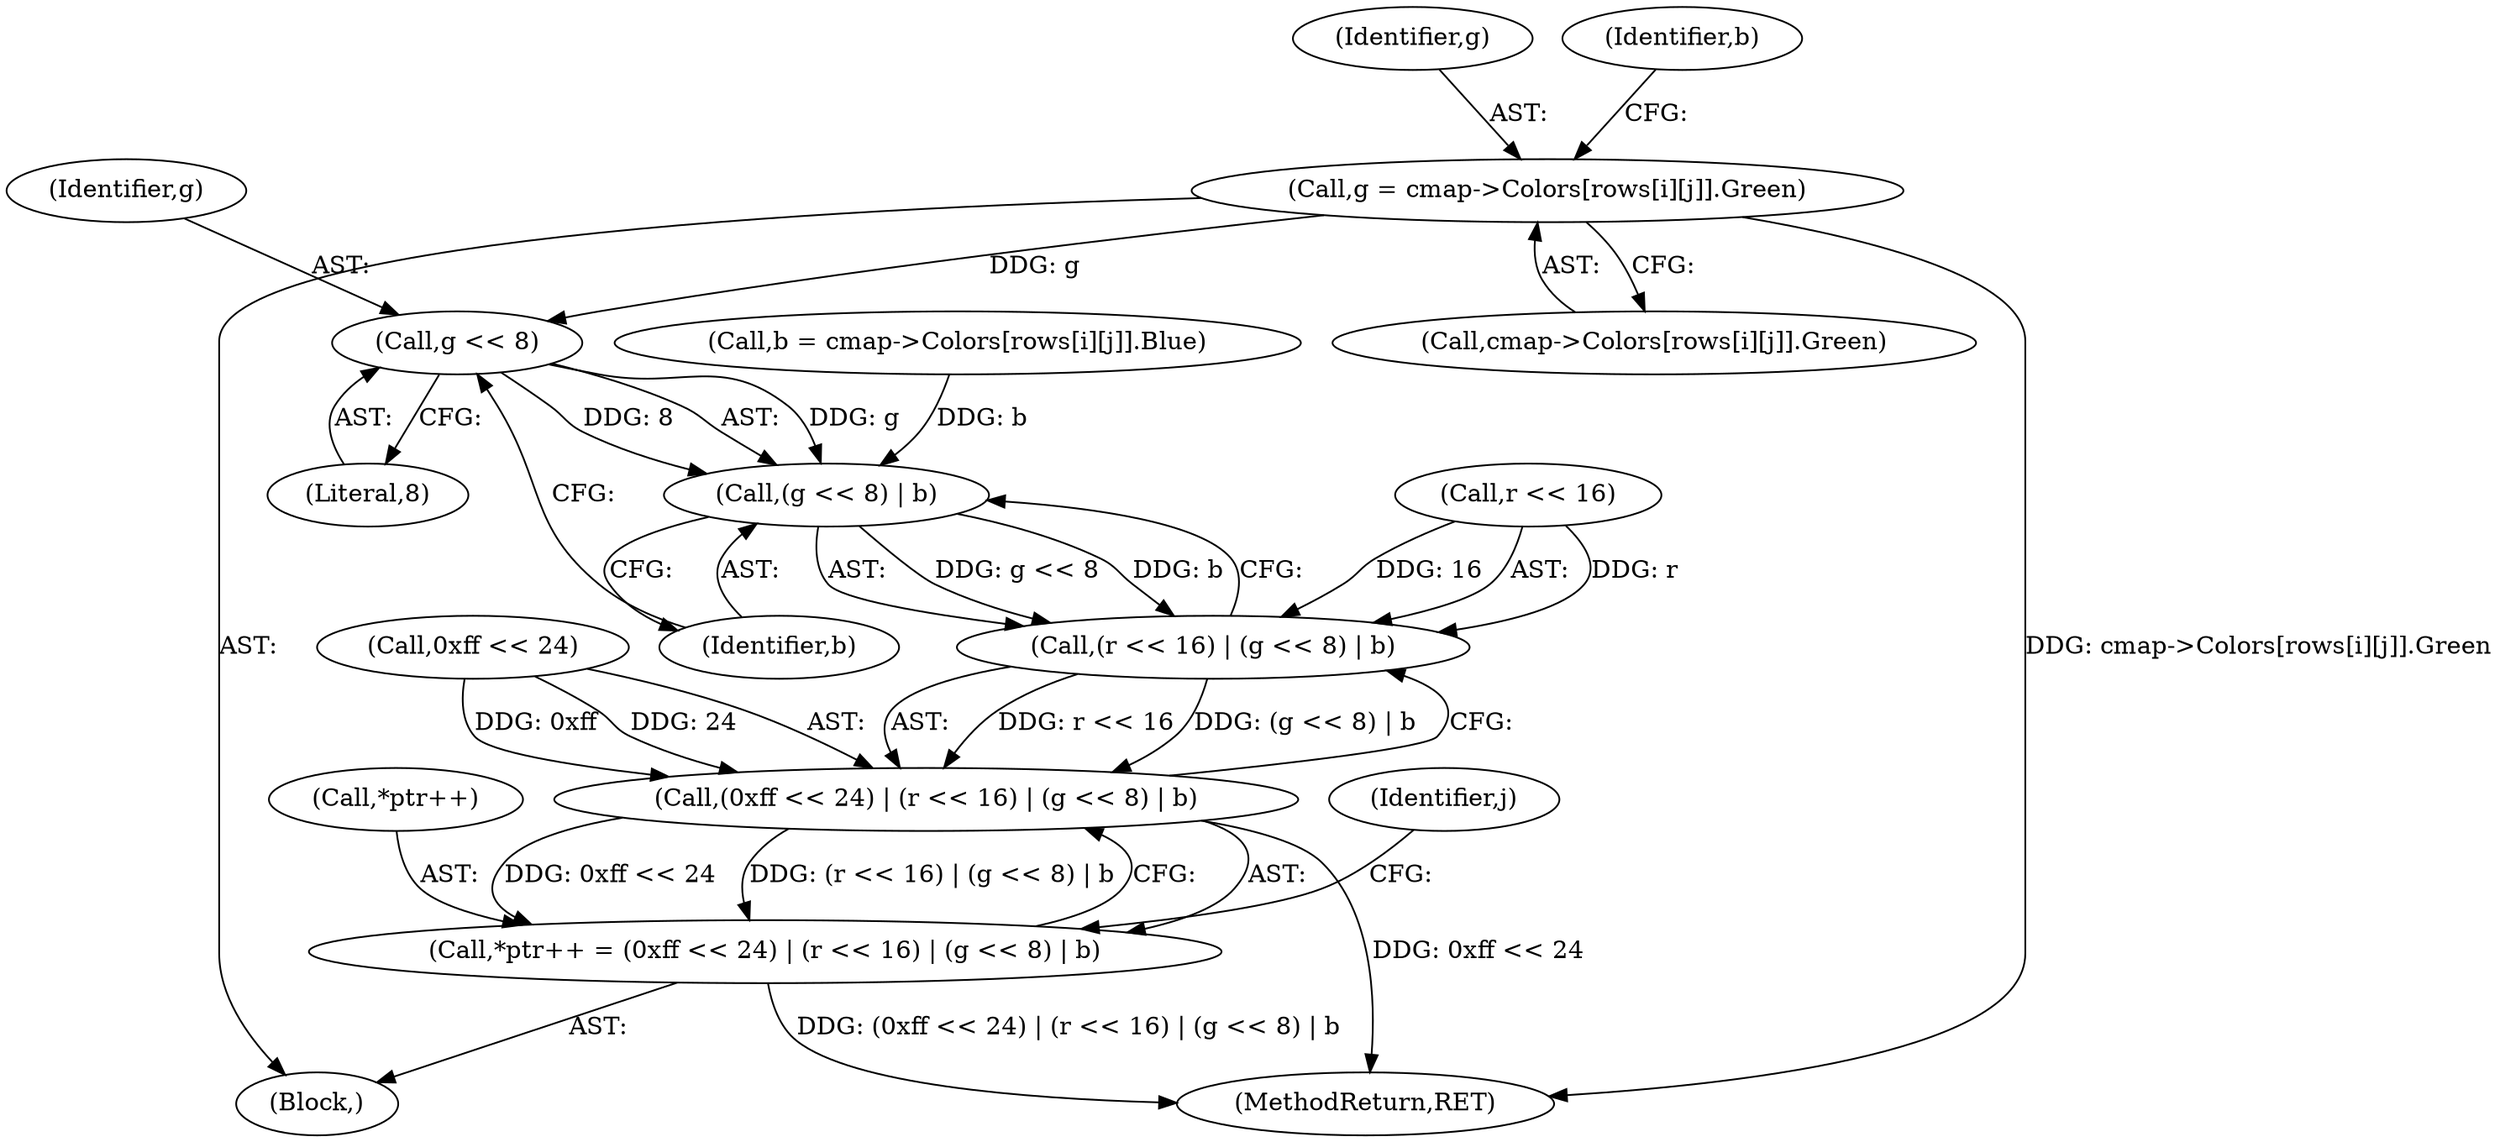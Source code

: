 digraph "0_enlightment_37a96801663b7b4cd3fbe56cc0eb8b6a17e766a8@array" {
"1000505" [label="(Call,g = cmap->Colors[rows[i][j]].Green)"];
"1000544" [label="(Call,g << 8)"];
"1000543" [label="(Call,(g << 8) | b)"];
"1000539" [label="(Call,(r << 16) | (g << 8) | b)"];
"1000535" [label="(Call,(0xff << 24) | (r << 16) | (g << 8) | b)"];
"1000531" [label="(Call,*ptr++ = (0xff << 24) | (r << 16) | (g << 8) | b)"];
"1000531" [label="(Call,*ptr++ = (0xff << 24) | (r << 16) | (g << 8) | b)"];
"1000546" [label="(Literal,8)"];
"1000544" [label="(Call,g << 8)"];
"1000535" [label="(Call,(0xff << 24) | (r << 16) | (g << 8) | b)"];
"1000491" [label="(Block,)"];
"1000773" [label="(MethodReturn,RET)"];
"1000505" [label="(Call,g = cmap->Colors[rows[i][j]].Green)"];
"1000551" [label="(Identifier,j)"];
"1000536" [label="(Call,0xff << 24)"];
"1000543" [label="(Call,(g << 8) | b)"];
"1000532" [label="(Call,*ptr++)"];
"1000507" [label="(Call,cmap->Colors[rows[i][j]].Green)"];
"1000506" [label="(Identifier,g)"];
"1000547" [label="(Identifier,b)"];
"1000519" [label="(Identifier,b)"];
"1000545" [label="(Identifier,g)"];
"1000540" [label="(Call,r << 16)"];
"1000539" [label="(Call,(r << 16) | (g << 8) | b)"];
"1000518" [label="(Call,b = cmap->Colors[rows[i][j]].Blue)"];
"1000505" -> "1000491"  [label="AST: "];
"1000505" -> "1000507"  [label="CFG: "];
"1000506" -> "1000505"  [label="AST: "];
"1000507" -> "1000505"  [label="AST: "];
"1000519" -> "1000505"  [label="CFG: "];
"1000505" -> "1000773"  [label="DDG: cmap->Colors[rows[i][j]].Green"];
"1000505" -> "1000544"  [label="DDG: g"];
"1000544" -> "1000543"  [label="AST: "];
"1000544" -> "1000546"  [label="CFG: "];
"1000545" -> "1000544"  [label="AST: "];
"1000546" -> "1000544"  [label="AST: "];
"1000547" -> "1000544"  [label="CFG: "];
"1000544" -> "1000543"  [label="DDG: g"];
"1000544" -> "1000543"  [label="DDG: 8"];
"1000543" -> "1000539"  [label="AST: "];
"1000543" -> "1000547"  [label="CFG: "];
"1000547" -> "1000543"  [label="AST: "];
"1000539" -> "1000543"  [label="CFG: "];
"1000543" -> "1000539"  [label="DDG: g << 8"];
"1000543" -> "1000539"  [label="DDG: b"];
"1000518" -> "1000543"  [label="DDG: b"];
"1000539" -> "1000535"  [label="AST: "];
"1000540" -> "1000539"  [label="AST: "];
"1000535" -> "1000539"  [label="CFG: "];
"1000539" -> "1000535"  [label="DDG: r << 16"];
"1000539" -> "1000535"  [label="DDG: (g << 8) | b"];
"1000540" -> "1000539"  [label="DDG: r"];
"1000540" -> "1000539"  [label="DDG: 16"];
"1000535" -> "1000531"  [label="AST: "];
"1000536" -> "1000535"  [label="AST: "];
"1000531" -> "1000535"  [label="CFG: "];
"1000535" -> "1000773"  [label="DDG: 0xff << 24"];
"1000535" -> "1000531"  [label="DDG: 0xff << 24"];
"1000535" -> "1000531"  [label="DDG: (r << 16) | (g << 8) | b"];
"1000536" -> "1000535"  [label="DDG: 0xff"];
"1000536" -> "1000535"  [label="DDG: 24"];
"1000531" -> "1000491"  [label="AST: "];
"1000532" -> "1000531"  [label="AST: "];
"1000551" -> "1000531"  [label="CFG: "];
"1000531" -> "1000773"  [label="DDG: (0xff << 24) | (r << 16) | (g << 8) | b"];
}
